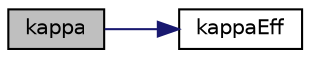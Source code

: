 digraph "kappa"
{
  bgcolor="transparent";
  edge [fontname="Helvetica",fontsize="10",labelfontname="Helvetica",labelfontsize="10"];
  node [fontname="Helvetica",fontsize="10",shape=record];
  rankdir="LR";
  Node1 [label="kappa",height=0.2,width=0.4,color="black", fillcolor="grey75", style="filled", fontcolor="black"];
  Node1 -> Node2 [color="midnightblue",fontsize="10",style="solid",fontname="Helvetica"];
  Node2 [label="kappaEff",height=0.2,width=0.4,color="black",URL="$a01884.html#a9d44d2f4e54f79f14ddc5ce93b52cb89",tooltip="Return the effective thermal conductivity. "];
}
